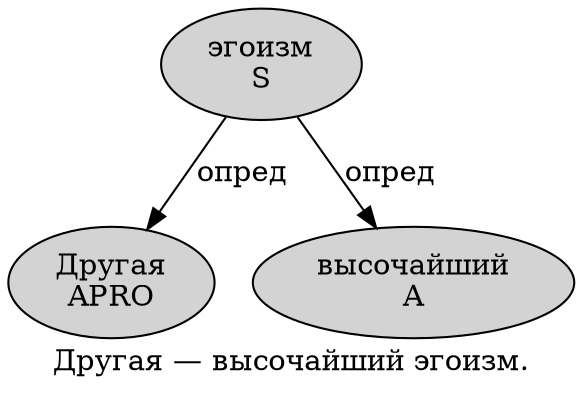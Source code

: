 digraph SENTENCE_439 {
	graph [label="Другая — высочайший эгоизм."]
	node [style=filled]
		0 [label="Другая
APRO" color="" fillcolor=lightgray penwidth=1 shape=ellipse]
		2 [label="высочайший
A" color="" fillcolor=lightgray penwidth=1 shape=ellipse]
		3 [label="эгоизм
S" color="" fillcolor=lightgray penwidth=1 shape=ellipse]
			3 -> 0 [label="опред"]
			3 -> 2 [label="опред"]
}